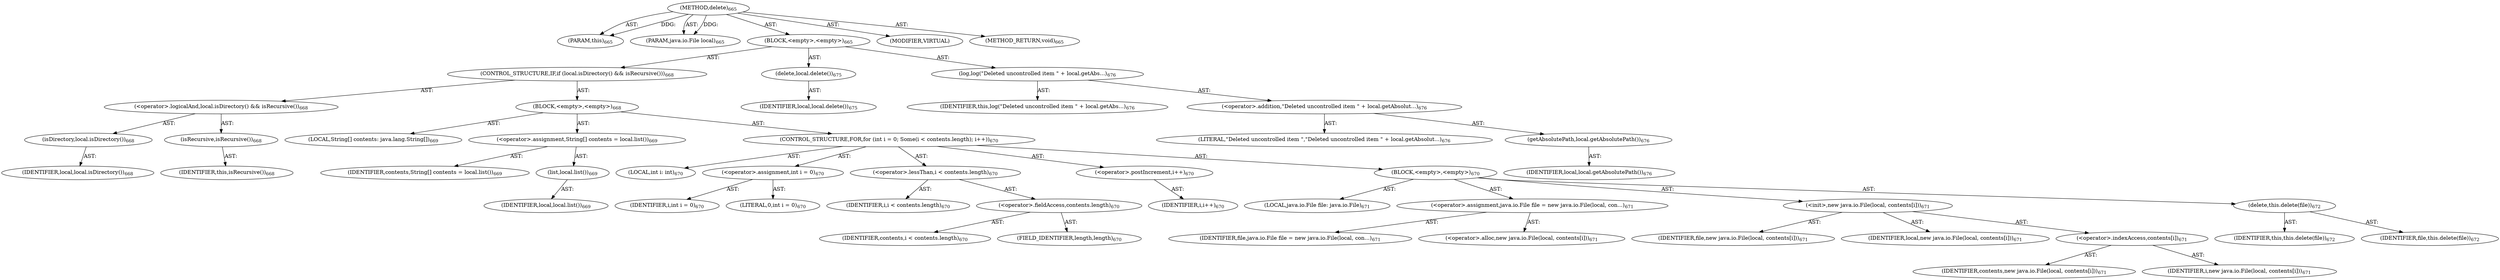 digraph "delete" {  
"111669149717" [label = <(METHOD,delete)<SUB>665</SUB>> ]
"115964117013" [label = <(PARAM,this)<SUB>665</SUB>> ]
"115964117039" [label = <(PARAM,java.io.File local)<SUB>665</SUB>> ]
"25769803871" [label = <(BLOCK,&lt;empty&gt;,&lt;empty&gt;)<SUB>665</SUB>> ]
"47244640316" [label = <(CONTROL_STRUCTURE,IF,if (local.isDirectory() &amp;&amp; isRecursive()))<SUB>668</SUB>> ]
"30064771435" [label = <(&lt;operator&gt;.logicalAnd,local.isDirectory() &amp;&amp; isRecursive())<SUB>668</SUB>> ]
"30064771436" [label = <(isDirectory,local.isDirectory())<SUB>668</SUB>> ]
"68719477081" [label = <(IDENTIFIER,local,local.isDirectory())<SUB>668</SUB>> ]
"30064771437" [label = <(isRecursive,isRecursive())<SUB>668</SUB>> ]
"68719476830" [label = <(IDENTIFIER,this,isRecursive())<SUB>668</SUB>> ]
"25769803872" [label = <(BLOCK,&lt;empty&gt;,&lt;empty&gt;)<SUB>668</SUB>> ]
"94489280556" [label = <(LOCAL,String[] contents: java.lang.String[])<SUB>669</SUB>> ]
"30064771438" [label = <(&lt;operator&gt;.assignment,String[] contents = local.list())<SUB>669</SUB>> ]
"68719477082" [label = <(IDENTIFIER,contents,String[] contents = local.list())<SUB>669</SUB>> ]
"30064771439" [label = <(list,local.list())<SUB>669</SUB>> ]
"68719477083" [label = <(IDENTIFIER,local,local.list())<SUB>669</SUB>> ]
"47244640317" [label = <(CONTROL_STRUCTURE,FOR,for (int i = 0; Some(i &lt; contents.length); i++))<SUB>670</SUB>> ]
"94489280557" [label = <(LOCAL,int i: int)<SUB>670</SUB>> ]
"30064771440" [label = <(&lt;operator&gt;.assignment,int i = 0)<SUB>670</SUB>> ]
"68719477084" [label = <(IDENTIFIER,i,int i = 0)<SUB>670</SUB>> ]
"90194313295" [label = <(LITERAL,0,int i = 0)<SUB>670</SUB>> ]
"30064771441" [label = <(&lt;operator&gt;.lessThan,i &lt; contents.length)<SUB>670</SUB>> ]
"68719477085" [label = <(IDENTIFIER,i,i &lt; contents.length)<SUB>670</SUB>> ]
"30064771442" [label = <(&lt;operator&gt;.fieldAccess,contents.length)<SUB>670</SUB>> ]
"68719477086" [label = <(IDENTIFIER,contents,i &lt; contents.length)<SUB>670</SUB>> ]
"55834574902" [label = <(FIELD_IDENTIFIER,length,length)<SUB>670</SUB>> ]
"30064771443" [label = <(&lt;operator&gt;.postIncrement,i++)<SUB>670</SUB>> ]
"68719477087" [label = <(IDENTIFIER,i,i++)<SUB>670</SUB>> ]
"25769803873" [label = <(BLOCK,&lt;empty&gt;,&lt;empty&gt;)<SUB>670</SUB>> ]
"94489280558" [label = <(LOCAL,java.io.File file: java.io.File)<SUB>671</SUB>> ]
"30064771444" [label = <(&lt;operator&gt;.assignment,java.io.File file = new java.io.File(local, con...)<SUB>671</SUB>> ]
"68719477088" [label = <(IDENTIFIER,file,java.io.File file = new java.io.File(local, con...)<SUB>671</SUB>> ]
"30064771445" [label = <(&lt;operator&gt;.alloc,new java.io.File(local, contents[i]))<SUB>671</SUB>> ]
"30064771446" [label = <(&lt;init&gt;,new java.io.File(local, contents[i]))<SUB>671</SUB>> ]
"68719477089" [label = <(IDENTIFIER,file,new java.io.File(local, contents[i]))<SUB>671</SUB>> ]
"68719477090" [label = <(IDENTIFIER,local,new java.io.File(local, contents[i]))<SUB>671</SUB>> ]
"30064771447" [label = <(&lt;operator&gt;.indexAccess,contents[i])<SUB>671</SUB>> ]
"68719477091" [label = <(IDENTIFIER,contents,new java.io.File(local, contents[i]))<SUB>671</SUB>> ]
"68719477092" [label = <(IDENTIFIER,i,new java.io.File(local, contents[i]))<SUB>671</SUB>> ]
"30064771448" [label = <(delete,this.delete(file))<SUB>672</SUB>> ]
"68719476831" [label = <(IDENTIFIER,this,this.delete(file))<SUB>672</SUB>> ]
"68719477093" [label = <(IDENTIFIER,file,this.delete(file))<SUB>672</SUB>> ]
"30064771449" [label = <(delete,local.delete())<SUB>675</SUB>> ]
"68719477094" [label = <(IDENTIFIER,local,local.delete())<SUB>675</SUB>> ]
"30064771450" [label = <(log,log(&quot;Deleted uncontrolled item &quot; + local.getAbs...)<SUB>676</SUB>> ]
"68719476832" [label = <(IDENTIFIER,this,log(&quot;Deleted uncontrolled item &quot; + local.getAbs...)<SUB>676</SUB>> ]
"30064771451" [label = <(&lt;operator&gt;.addition,&quot;Deleted uncontrolled item &quot; + local.getAbsolut...)<SUB>676</SUB>> ]
"90194313296" [label = <(LITERAL,&quot;Deleted uncontrolled item &quot;,&quot;Deleted uncontrolled item &quot; + local.getAbsolut...)<SUB>676</SUB>> ]
"30064771452" [label = <(getAbsolutePath,local.getAbsolutePath())<SUB>676</SUB>> ]
"68719477095" [label = <(IDENTIFIER,local,local.getAbsolutePath())<SUB>676</SUB>> ]
"133143986221" [label = <(MODIFIER,VIRTUAL)> ]
"128849018901" [label = <(METHOD_RETURN,void)<SUB>665</SUB>> ]
  "111669149717" -> "115964117013"  [ label = "AST: "] 
  "111669149717" -> "115964117039"  [ label = "AST: "] 
  "111669149717" -> "25769803871"  [ label = "AST: "] 
  "111669149717" -> "133143986221"  [ label = "AST: "] 
  "111669149717" -> "128849018901"  [ label = "AST: "] 
  "25769803871" -> "47244640316"  [ label = "AST: "] 
  "25769803871" -> "30064771449"  [ label = "AST: "] 
  "25769803871" -> "30064771450"  [ label = "AST: "] 
  "47244640316" -> "30064771435"  [ label = "AST: "] 
  "47244640316" -> "25769803872"  [ label = "AST: "] 
  "30064771435" -> "30064771436"  [ label = "AST: "] 
  "30064771435" -> "30064771437"  [ label = "AST: "] 
  "30064771436" -> "68719477081"  [ label = "AST: "] 
  "30064771437" -> "68719476830"  [ label = "AST: "] 
  "25769803872" -> "94489280556"  [ label = "AST: "] 
  "25769803872" -> "30064771438"  [ label = "AST: "] 
  "25769803872" -> "47244640317"  [ label = "AST: "] 
  "30064771438" -> "68719477082"  [ label = "AST: "] 
  "30064771438" -> "30064771439"  [ label = "AST: "] 
  "30064771439" -> "68719477083"  [ label = "AST: "] 
  "47244640317" -> "94489280557"  [ label = "AST: "] 
  "47244640317" -> "30064771440"  [ label = "AST: "] 
  "47244640317" -> "30064771441"  [ label = "AST: "] 
  "47244640317" -> "30064771443"  [ label = "AST: "] 
  "47244640317" -> "25769803873"  [ label = "AST: "] 
  "30064771440" -> "68719477084"  [ label = "AST: "] 
  "30064771440" -> "90194313295"  [ label = "AST: "] 
  "30064771441" -> "68719477085"  [ label = "AST: "] 
  "30064771441" -> "30064771442"  [ label = "AST: "] 
  "30064771442" -> "68719477086"  [ label = "AST: "] 
  "30064771442" -> "55834574902"  [ label = "AST: "] 
  "30064771443" -> "68719477087"  [ label = "AST: "] 
  "25769803873" -> "94489280558"  [ label = "AST: "] 
  "25769803873" -> "30064771444"  [ label = "AST: "] 
  "25769803873" -> "30064771446"  [ label = "AST: "] 
  "25769803873" -> "30064771448"  [ label = "AST: "] 
  "30064771444" -> "68719477088"  [ label = "AST: "] 
  "30064771444" -> "30064771445"  [ label = "AST: "] 
  "30064771446" -> "68719477089"  [ label = "AST: "] 
  "30064771446" -> "68719477090"  [ label = "AST: "] 
  "30064771446" -> "30064771447"  [ label = "AST: "] 
  "30064771447" -> "68719477091"  [ label = "AST: "] 
  "30064771447" -> "68719477092"  [ label = "AST: "] 
  "30064771448" -> "68719476831"  [ label = "AST: "] 
  "30064771448" -> "68719477093"  [ label = "AST: "] 
  "30064771449" -> "68719477094"  [ label = "AST: "] 
  "30064771450" -> "68719476832"  [ label = "AST: "] 
  "30064771450" -> "30064771451"  [ label = "AST: "] 
  "30064771451" -> "90194313296"  [ label = "AST: "] 
  "30064771451" -> "30064771452"  [ label = "AST: "] 
  "30064771452" -> "68719477095"  [ label = "AST: "] 
  "111669149717" -> "115964117013"  [ label = "DDG: "] 
  "111669149717" -> "115964117039"  [ label = "DDG: "] 
}
